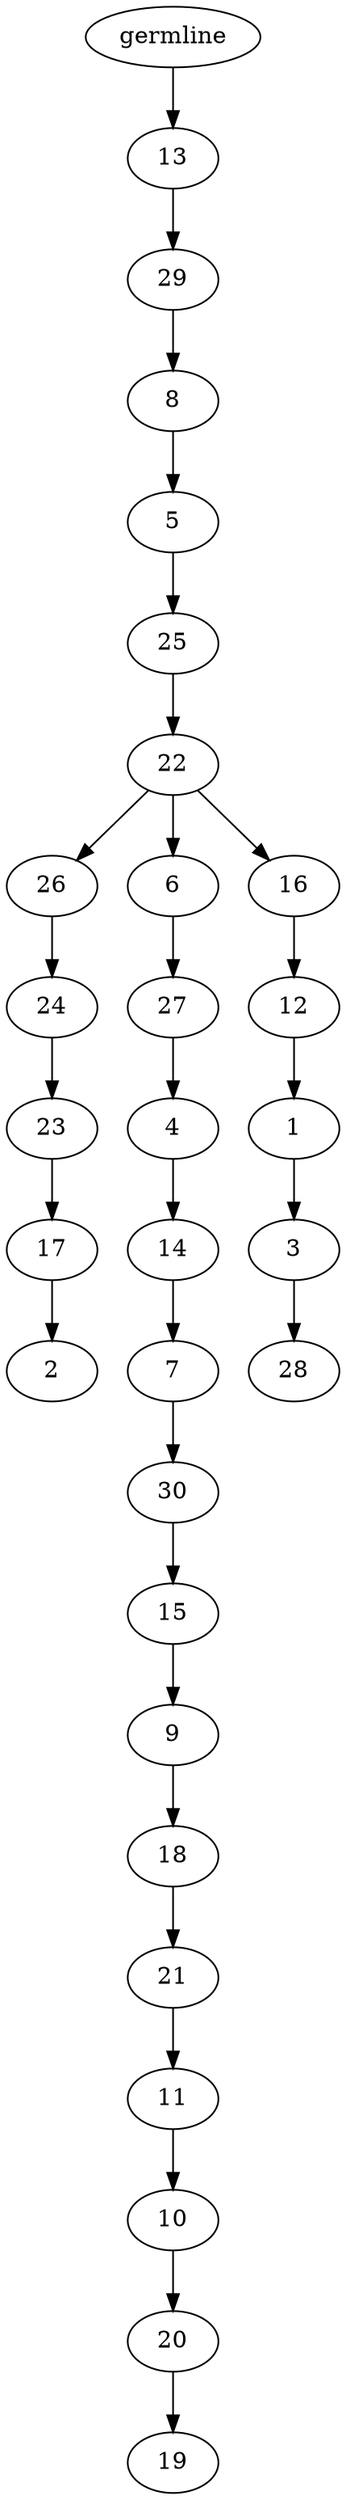 digraph phylogeny {
	"30" [label="germline"];
	"30" -> "29";
	"29" [label="13"];
	"29" -> "28";
	"28" [label="29"];
	"28" -> "27";
	"27" [label="8"];
	"27" -> "26";
	"26" [label="5"];
	"26" -> "25";
	"25" [label="25"];
	"25" -> "24";
	"24" [label="22"];
	"24" -> "4";
	"4" [label="26"];
	"4" -> "3";
	"3" [label="24"];
	"3" -> "2";
	"2" [label="23"];
	"2" -> "1";
	"1" [label="17"];
	"1" -> "0";
	"0" [label="2"];
	"24" -> "18";
	"18" [label="6"];
	"18" -> "17";
	"17" [label="27"];
	"17" -> "16";
	"16" [label="4"];
	"16" -> "15";
	"15" [label="14"];
	"15" -> "14";
	"14" [label="7"];
	"14" -> "13";
	"13" [label="30"];
	"13" -> "12";
	"12" [label="15"];
	"12" -> "11";
	"11" [label="9"];
	"11" -> "10";
	"10" [label="18"];
	"10" -> "9";
	"9" [label="21"];
	"9" -> "8";
	"8" [label="11"];
	"8" -> "7";
	"7" [label="10"];
	"7" -> "6";
	"6" [label="20"];
	"6" -> "5";
	"5" [label="19"];
	"24" -> "23";
	"23" [label="16"];
	"23" -> "22";
	"22" [label="12"];
	"22" -> "21";
	"21" [label="1"];
	"21" -> "20";
	"20" [label="3"];
	"20" -> "19";
	"19" [label="28"];
}
